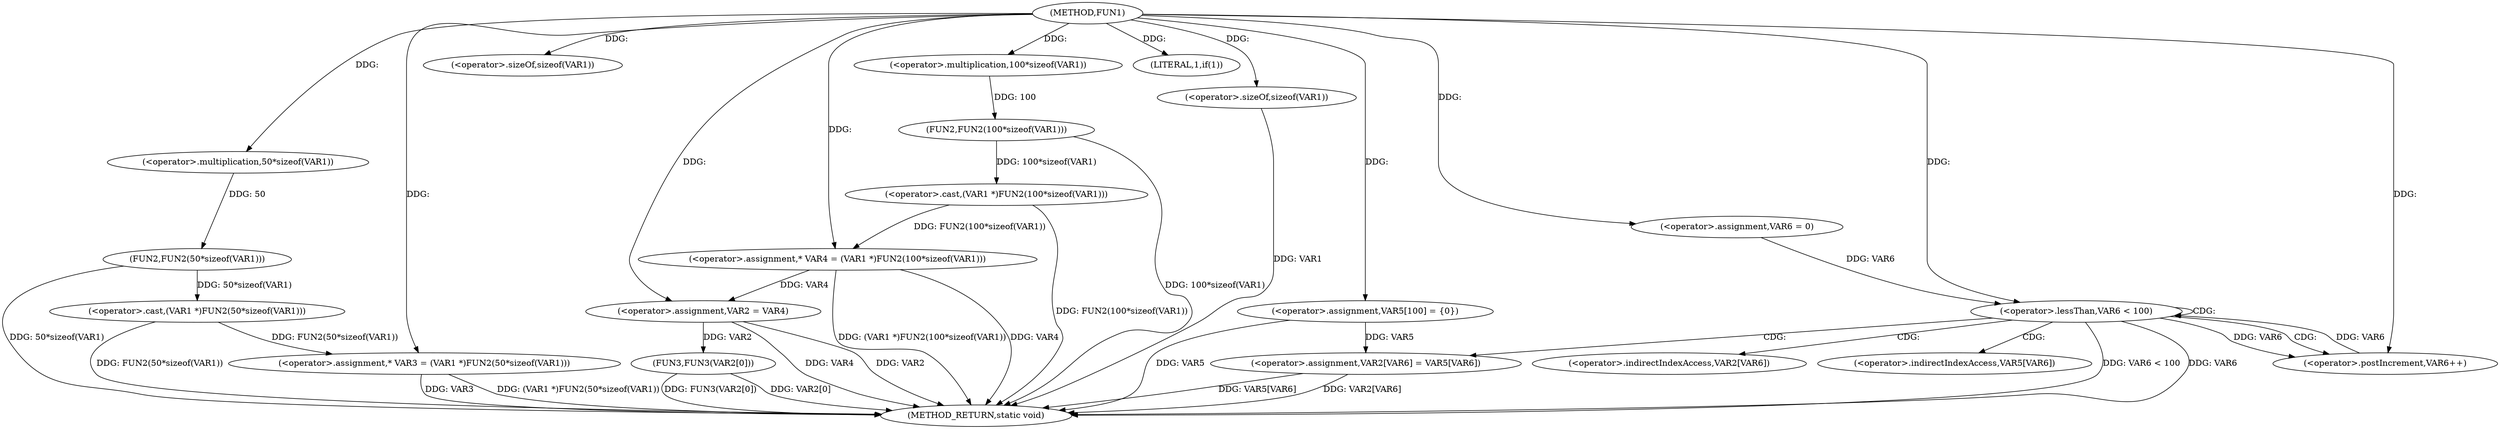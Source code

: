 digraph FUN1 {  
"1000100" [label = "(METHOD,FUN1)" ]
"1000156" [label = "(METHOD_RETURN,static void)" ]
"1000104" [label = "(<operator>.assignment,* VAR3 = (VAR1 *)FUN2(50*sizeof(VAR1)))" ]
"1000106" [label = "(<operator>.cast,(VAR1 *)FUN2(50*sizeof(VAR1)))" ]
"1000108" [label = "(FUN2,FUN2(50*sizeof(VAR1)))" ]
"1000109" [label = "(<operator>.multiplication,50*sizeof(VAR1))" ]
"1000111" [label = "(<operator>.sizeOf,sizeof(VAR1))" ]
"1000114" [label = "(<operator>.assignment,* VAR4 = (VAR1 *)FUN2(100*sizeof(VAR1)))" ]
"1000116" [label = "(<operator>.cast,(VAR1 *)FUN2(100*sizeof(VAR1)))" ]
"1000118" [label = "(FUN2,FUN2(100*sizeof(VAR1)))" ]
"1000119" [label = "(<operator>.multiplication,100*sizeof(VAR1))" ]
"1000121" [label = "(<operator>.sizeOf,sizeof(VAR1))" ]
"1000124" [label = "(LITERAL,1,if(1))" ]
"1000126" [label = "(<operator>.assignment,VAR2 = VAR4)" ]
"1000131" [label = "(<operator>.assignment,VAR5[100] = {0})" ]
"1000136" [label = "(<operator>.assignment,VAR6 = 0)" ]
"1000139" [label = "(<operator>.lessThan,VAR6 < 100)" ]
"1000142" [label = "(<operator>.postIncrement,VAR6++)" ]
"1000145" [label = "(<operator>.assignment,VAR2[VAR6] = VAR5[VAR6])" ]
"1000152" [label = "(FUN3,FUN3(VAR2[0]))" ]
"1000146" [label = "(<operator>.indirectIndexAccess,VAR2[VAR6])" ]
"1000149" [label = "(<operator>.indirectIndexAccess,VAR5[VAR6])" ]
  "1000106" -> "1000156"  [ label = "DDG: FUN2(50*sizeof(VAR1))"] 
  "1000104" -> "1000156"  [ label = "DDG: VAR3"] 
  "1000145" -> "1000156"  [ label = "DDG: VAR5[VAR6]"] 
  "1000116" -> "1000156"  [ label = "DDG: FUN2(100*sizeof(VAR1))"] 
  "1000126" -> "1000156"  [ label = "DDG: VAR4"] 
  "1000118" -> "1000156"  [ label = "DDG: 100*sizeof(VAR1)"] 
  "1000145" -> "1000156"  [ label = "DDG: VAR2[VAR6]"] 
  "1000114" -> "1000156"  [ label = "DDG: (VAR1 *)FUN2(100*sizeof(VAR1))"] 
  "1000131" -> "1000156"  [ label = "DDG: VAR5"] 
  "1000139" -> "1000156"  [ label = "DDG: VAR6 < 100"] 
  "1000139" -> "1000156"  [ label = "DDG: VAR6"] 
  "1000152" -> "1000156"  [ label = "DDG: FUN3(VAR2[0])"] 
  "1000114" -> "1000156"  [ label = "DDG: VAR4"] 
  "1000126" -> "1000156"  [ label = "DDG: VAR2"] 
  "1000152" -> "1000156"  [ label = "DDG: VAR2[0]"] 
  "1000121" -> "1000156"  [ label = "DDG: VAR1"] 
  "1000104" -> "1000156"  [ label = "DDG: (VAR1 *)FUN2(50*sizeof(VAR1))"] 
  "1000108" -> "1000156"  [ label = "DDG: 50*sizeof(VAR1)"] 
  "1000106" -> "1000104"  [ label = "DDG: FUN2(50*sizeof(VAR1))"] 
  "1000100" -> "1000104"  [ label = "DDG: "] 
  "1000108" -> "1000106"  [ label = "DDG: 50*sizeof(VAR1)"] 
  "1000109" -> "1000108"  [ label = "DDG: 50"] 
  "1000100" -> "1000109"  [ label = "DDG: "] 
  "1000100" -> "1000111"  [ label = "DDG: "] 
  "1000116" -> "1000114"  [ label = "DDG: FUN2(100*sizeof(VAR1))"] 
  "1000100" -> "1000114"  [ label = "DDG: "] 
  "1000118" -> "1000116"  [ label = "DDG: 100*sizeof(VAR1)"] 
  "1000119" -> "1000118"  [ label = "DDG: 100"] 
  "1000100" -> "1000119"  [ label = "DDG: "] 
  "1000100" -> "1000121"  [ label = "DDG: "] 
  "1000100" -> "1000124"  [ label = "DDG: "] 
  "1000114" -> "1000126"  [ label = "DDG: VAR4"] 
  "1000100" -> "1000126"  [ label = "DDG: "] 
  "1000100" -> "1000131"  [ label = "DDG: "] 
  "1000100" -> "1000136"  [ label = "DDG: "] 
  "1000142" -> "1000139"  [ label = "DDG: VAR6"] 
  "1000136" -> "1000139"  [ label = "DDG: VAR6"] 
  "1000100" -> "1000139"  [ label = "DDG: "] 
  "1000139" -> "1000142"  [ label = "DDG: VAR6"] 
  "1000100" -> "1000142"  [ label = "DDG: "] 
  "1000131" -> "1000145"  [ label = "DDG: VAR5"] 
  "1000126" -> "1000152"  [ label = "DDG: VAR2"] 
  "1000139" -> "1000142"  [ label = "CDG: "] 
  "1000139" -> "1000145"  [ label = "CDG: "] 
  "1000139" -> "1000139"  [ label = "CDG: "] 
  "1000139" -> "1000146"  [ label = "CDG: "] 
  "1000139" -> "1000149"  [ label = "CDG: "] 
}
